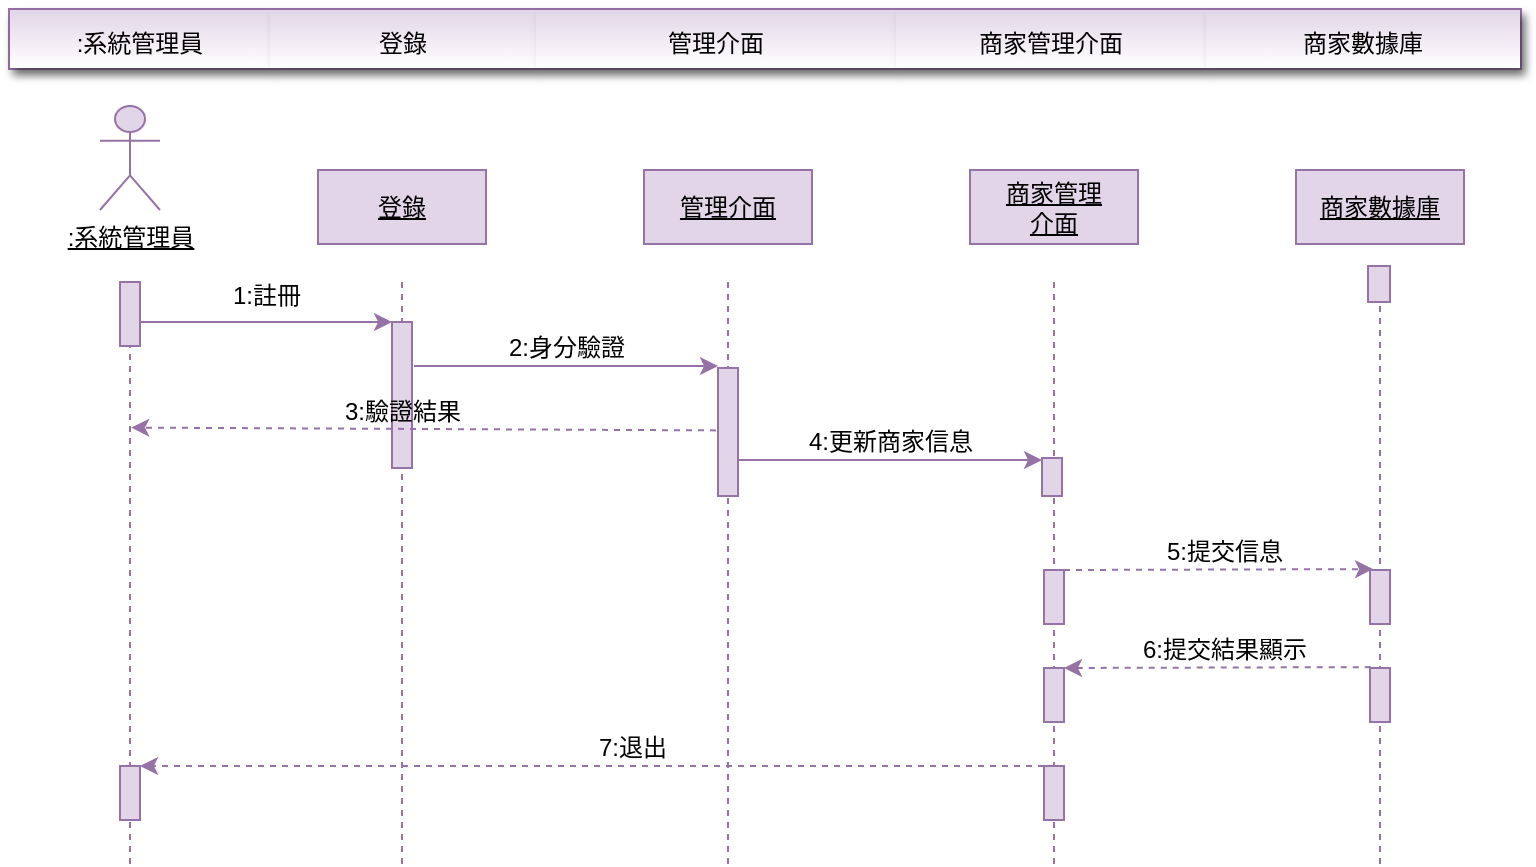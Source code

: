 <mxfile version="22.1.11" type="github">
  <diagram name="Page-1" id="dCJvhaRmcNz_UA6fJpxg">
    <mxGraphModel dx="492" dy="481" grid="0" gridSize="10" guides="1" tooltips="1" connect="1" arrows="1" fold="1" page="1" pageScale="1" pageWidth="827" pageHeight="1169" background="#FFFFFF" math="0" shadow="0">
      <root>
        <mxCell id="0" />
        <mxCell id="1" parent="0" />
        <mxCell id="9Sx_1llRjn7t0OkJl_CT-1" value="" style="line;strokeWidth=1;direction=south;html=1;strokeColor=#9673a6;fillColor=#e1d5e7;dashed=1;labelBackgroundColor=none;" vertex="1" parent="1">
          <mxGeometry x="690" y="176" width="10" height="291" as="geometry" />
        </mxCell>
        <mxCell id="9Sx_1llRjn7t0OkJl_CT-3" value="&lt;u&gt;:系統管理員&lt;/u&gt;" style="shape=umlActor;verticalLabelPosition=bottom;verticalAlign=top;html=1;strokeColor=#9673a6;fillColor=#e1d5e7;labelBackgroundColor=none;" vertex="1" parent="1">
          <mxGeometry x="55" y="88" width="30" height="52" as="geometry" />
        </mxCell>
        <mxCell id="9Sx_1llRjn7t0OkJl_CT-4" value="&lt;u&gt;登錄&lt;/u&gt;" style="rounded=0;whiteSpace=wrap;html=1;strokeColor=#9673a6;fillColor=#e1d5e7;labelBackgroundColor=none;" vertex="1" parent="1">
          <mxGeometry x="164" y="120" width="84" height="37" as="geometry" />
        </mxCell>
        <mxCell id="9Sx_1llRjn7t0OkJl_CT-5" value="&lt;u&gt;商家管理&lt;br&gt;介面&lt;/u&gt;" style="rounded=0;whiteSpace=wrap;html=1;strokeColor=#9673a6;fillColor=#e1d5e7;labelBackgroundColor=none;" vertex="1" parent="1">
          <mxGeometry x="490" y="120" width="84" height="37" as="geometry" />
        </mxCell>
        <mxCell id="9Sx_1llRjn7t0OkJl_CT-6" value="&lt;u&gt;管理介面&lt;/u&gt;" style="rounded=0;whiteSpace=wrap;html=1;strokeColor=#9673a6;fillColor=#e1d5e7;labelBackgroundColor=none;" vertex="1" parent="1">
          <mxGeometry x="327" y="120" width="84" height="37" as="geometry" />
        </mxCell>
        <mxCell id="9Sx_1llRjn7t0OkJl_CT-7" value="" style="line;strokeWidth=1;direction=south;html=1;strokeColor=#9673a6;fillColor=#e1d5e7;dashed=1;labelBackgroundColor=none;" vertex="1" parent="1">
          <mxGeometry x="65" y="176" width="10" height="291" as="geometry" />
        </mxCell>
        <mxCell id="9Sx_1llRjn7t0OkJl_CT-8" value="" style="line;strokeWidth=1;direction=south;html=1;strokeColor=#9673a6;fillColor=#e1d5e7;dashed=1;labelBackgroundColor=none;" vertex="1" parent="1">
          <mxGeometry x="364" y="176" width="10" height="291" as="geometry" />
        </mxCell>
        <mxCell id="9Sx_1llRjn7t0OkJl_CT-9" value="" style="line;strokeWidth=1;direction=south;html=1;strokeColor=#9673a6;fillColor=#e1d5e7;dashed=1;labelBackgroundColor=none;" vertex="1" parent="1">
          <mxGeometry x="201" y="176" width="10" height="291" as="geometry" />
        </mxCell>
        <mxCell id="9Sx_1llRjn7t0OkJl_CT-10" value="" style="line;strokeWidth=1;direction=south;html=1;strokeColor=#9673a6;fillColor=#e1d5e7;dashed=1;labelBackgroundColor=none;" vertex="1" parent="1">
          <mxGeometry x="527" y="176" width="10" height="291" as="geometry" />
        </mxCell>
        <mxCell id="9Sx_1llRjn7t0OkJl_CT-11" value="" style="edgeStyle=orthogonalEdgeStyle;rounded=0;orthogonalLoop=1;jettySize=auto;html=1;curved=0;strokeColor=#9673a6;labelBackgroundColor=none;fontColor=default;fillColor=#e1d5e7;" edge="1" parent="1">
          <mxGeometry relative="1" as="geometry">
            <mxPoint x="75" y="196" as="sourcePoint" />
            <mxPoint x="201" y="196" as="targetPoint" />
          </mxGeometry>
        </mxCell>
        <mxCell id="9Sx_1llRjn7t0OkJl_CT-12" value="" style="html=1;points=[[0,0,0,0,5],[0,1,0,0,-5],[1,0,0,0,5],[1,1,0,0,-5]];perimeter=orthogonalPerimeter;outlineConnect=0;targetShapes=umlLifeline;portConstraint=eastwest;newEdgeStyle={&quot;curved&quot;:0,&quot;rounded&quot;:0};strokeColor=#9673a6;fillColor=#e1d5e7;labelBackgroundColor=none;" vertex="1" parent="1">
          <mxGeometry x="65" y="176" width="10" height="32" as="geometry" />
        </mxCell>
        <mxCell id="9Sx_1llRjn7t0OkJl_CT-13" value="" style="html=1;points=[[0,0,0,0,5],[0,1,0,0,-5],[1,0,0,0,5],[1,1,0,0,-5]];perimeter=orthogonalPerimeter;outlineConnect=0;targetShapes=umlLifeline;portConstraint=eastwest;newEdgeStyle={&quot;curved&quot;:0,&quot;rounded&quot;:0};strokeColor=#9673a6;fillColor=#e1d5e7;labelBackgroundColor=none;" vertex="1" parent="1">
          <mxGeometry x="201" y="196" width="10" height="73" as="geometry" />
        </mxCell>
        <mxCell id="9Sx_1llRjn7t0OkJl_CT-14" value="1:註冊" style="text;html=1;align=center;verticalAlign=middle;resizable=0;points=[];autosize=1;labelBackgroundColor=none;" vertex="1" parent="1">
          <mxGeometry x="112" y="170" width="52" height="26" as="geometry" />
        </mxCell>
        <mxCell id="9Sx_1llRjn7t0OkJl_CT-15" value="" style="html=1;points=[[0,0,0,0,5],[0,1,0,0,-5],[1,0,0,0,5],[1,1,0,0,-5]];perimeter=orthogonalPerimeter;outlineConnect=0;targetShapes=umlLifeline;portConstraint=eastwest;newEdgeStyle={&quot;curved&quot;:0,&quot;rounded&quot;:0};strokeColor=#9673a6;fillColor=#e1d5e7;labelBackgroundColor=none;" vertex="1" parent="1">
          <mxGeometry x="364" y="219" width="10" height="64" as="geometry" />
        </mxCell>
        <mxCell id="9Sx_1llRjn7t0OkJl_CT-16" value="" style="edgeStyle=orthogonalEdgeStyle;rounded=0;orthogonalLoop=1;jettySize=auto;html=1;curved=0;strokeColor=#9673a6;labelBackgroundColor=none;fontColor=default;fillColor=#e1d5e7;" edge="1" parent="1">
          <mxGeometry relative="1" as="geometry">
            <mxPoint x="212" y="218" as="sourcePoint" />
            <mxPoint x="364" y="218" as="targetPoint" />
          </mxGeometry>
        </mxCell>
        <mxCell id="9Sx_1llRjn7t0OkJl_CT-17" value="2:身分驗證" style="text;html=1;align=center;verticalAlign=middle;resizable=0;points=[];autosize=1;labelBackgroundColor=none;" vertex="1" parent="1">
          <mxGeometry x="250" y="196" width="76" height="26" as="geometry" />
        </mxCell>
        <mxCell id="9Sx_1llRjn7t0OkJl_CT-18" value="" style="html=1;points=[[0,0,0,0,5],[0,1,0,0,-5],[1,0,0,0,5],[1,1,0,0,-5]];perimeter=orthogonalPerimeter;outlineConnect=0;targetShapes=umlLifeline;portConstraint=eastwest;newEdgeStyle={&quot;curved&quot;:0,&quot;rounded&quot;:0};strokeColor=#9673a6;fillColor=#e1d5e7;labelBackgroundColor=none;" vertex="1" parent="1">
          <mxGeometry x="526" y="264" width="10" height="19" as="geometry" />
        </mxCell>
        <mxCell id="9Sx_1llRjn7t0OkJl_CT-19" value="" style="edgeStyle=orthogonalEdgeStyle;rounded=0;orthogonalLoop=1;jettySize=auto;html=1;curved=0;strokeColor=#9673a6;labelBackgroundColor=none;fontColor=default;fillColor=#e1d5e7;" edge="1" parent="1">
          <mxGeometry relative="1" as="geometry">
            <mxPoint x="374" y="265" as="sourcePoint" />
            <mxPoint x="526" y="265" as="targetPoint" />
          </mxGeometry>
        </mxCell>
        <mxCell id="9Sx_1llRjn7t0OkJl_CT-20" value="4:更新商家信息" style="text;html=1;align=center;verticalAlign=middle;resizable=0;points=[];autosize=1;labelBackgroundColor=none;" vertex="1" parent="1">
          <mxGeometry x="400" y="243" width="100" height="26" as="geometry" />
        </mxCell>
        <mxCell id="9Sx_1llRjn7t0OkJl_CT-21" value="" style="html=1;points=[[0,0,0,0,5],[0,1,0,0,-5],[1,0,0,0,5],[1,1,0,0,-5]];perimeter=orthogonalPerimeter;outlineConnect=0;targetShapes=umlLifeline;portConstraint=eastwest;newEdgeStyle={&quot;curved&quot;:0,&quot;rounded&quot;:0};strokeColor=#9673a6;fillColor=#e1d5e7;labelBackgroundColor=none;" vertex="1" parent="1">
          <mxGeometry x="527" y="320" width="10" height="27" as="geometry" />
        </mxCell>
        <mxCell id="9Sx_1llRjn7t0OkJl_CT-22" value="" style="rounded=0;orthogonalLoop=1;jettySize=auto;html=1;strokeColor=#9673a6;labelBackgroundColor=none;fontColor=default;entryX=0.763;entryY=0.14;entryDx=0;entryDy=0;entryPerimeter=0;dashed=1;fillColor=#e1d5e7;" edge="1" parent="1" source="9Sx_1llRjn7t0OkJl_CT-49">
          <mxGeometry relative="1" as="geometry">
            <mxPoint x="367.4" y="419.41" as="sourcePoint" />
            <mxPoint x="75.0" y="418.004" as="targetPoint" />
          </mxGeometry>
        </mxCell>
        <mxCell id="9Sx_1llRjn7t0OkJl_CT-23" value="" style="html=1;points=[[0,0,0,0,5],[0,1,0,0,-5],[1,0,0,0,5],[1,1,0,0,-5]];perimeter=orthogonalPerimeter;outlineConnect=0;targetShapes=umlLifeline;portConstraint=eastwest;newEdgeStyle={&quot;curved&quot;:0,&quot;rounded&quot;:0};strokeColor=#9673a6;fillColor=#e1d5e7;labelBackgroundColor=none;" vertex="1" parent="1">
          <mxGeometry x="690" y="320" width="10" height="27" as="geometry" />
        </mxCell>
        <mxCell id="9Sx_1llRjn7t0OkJl_CT-24" value="7:退出" style="text;html=1;align=center;verticalAlign=middle;resizable=0;points=[];autosize=1;labelBackgroundColor=none;" vertex="1" parent="1">
          <mxGeometry x="295" y="396" width="52" height="26" as="geometry" />
        </mxCell>
        <mxCell id="9Sx_1llRjn7t0OkJl_CT-25" value="5:提交信息" style="text;html=1;align=center;verticalAlign=middle;resizable=0;points=[];autosize=1;labelBackgroundColor=none;" vertex="1" parent="1">
          <mxGeometry x="579" y="298" width="76" height="26" as="geometry" />
        </mxCell>
        <mxCell id="9Sx_1llRjn7t0OkJl_CT-26" value="" style="shape=table;startSize=0;container=1;collapsible=0;childLayout=tableLayout;fontSize=16;strokeColor=#9673a6;fillColor=default;swimlaneFillColor=#B5739D;gradientDirection=south;rounded=1;gradientColor=#FFFFFF;swimlaneLine=1;shadow=1;strokeWidth=2;" vertex="1" parent="1">
          <mxGeometry x="10" y="40" width="755" height="29" as="geometry" />
        </mxCell>
        <mxCell id="9Sx_1llRjn7t0OkJl_CT-27" style="shape=tableRow;horizontal=0;startSize=0;swimlaneHead=0;swimlaneBody=0;strokeColor=#9673a6;top=0;left=0;bottom=0;right=0;collapsible=0;dropTarget=0;fillColor=#e1d5e7;points=[[0,0.5],[1,0.5]];portConstraint=eastwest;fontSize=16;swimlaneFillColor=#B5739D;swimlaneLine=1;shadow=1;strokeWidth=2;" vertex="1" parent="9Sx_1llRjn7t0OkJl_CT-26">
          <mxGeometry width="755" height="29" as="geometry" />
        </mxCell>
        <mxCell id="9Sx_1llRjn7t0OkJl_CT-28" value="&lt;font style=&quot;font-size: 12px;&quot;&gt;:系統管理員&lt;/font&gt;" style="shape=partialRectangle;html=1;whiteSpace=wrap;connectable=0;strokeColor=#9673a6;overflow=hidden;fillColor=#e1d5e7;top=0;left=0;bottom=0;right=0;pointerEvents=1;fontSize=16;gradientColor=#FFFFFF;swimlaneFillColor=#B5739D;swimlaneLine=1;shadow=1;strokeWidth=2;" vertex="1" parent="9Sx_1llRjn7t0OkJl_CT-27">
          <mxGeometry width="130" height="29" as="geometry">
            <mxRectangle width="130" height="29" as="alternateBounds" />
          </mxGeometry>
        </mxCell>
        <mxCell id="9Sx_1llRjn7t0OkJl_CT-29" value="&lt;font style=&quot;font-size: 12px;&quot;&gt;登錄&lt;/font&gt;" style="shape=partialRectangle;html=1;whiteSpace=wrap;connectable=0;strokeColor=#9673a6;overflow=hidden;fillColor=#e1d5e7;top=0;left=0;bottom=0;right=0;pointerEvents=1;fontSize=16;gradientColor=#FFFFFF;swimlaneFillColor=#B5739D;swimlaneLine=1;shadow=1;strokeWidth=2;" vertex="1" parent="9Sx_1llRjn7t0OkJl_CT-27">
          <mxGeometry x="130" width="133" height="29" as="geometry">
            <mxRectangle width="133" height="29" as="alternateBounds" />
          </mxGeometry>
        </mxCell>
        <mxCell id="9Sx_1llRjn7t0OkJl_CT-30" value="&lt;font style=&quot;font-size: 12px;&quot;&gt;管理介面&lt;/font&gt;" style="shape=partialRectangle;html=1;whiteSpace=wrap;connectable=0;strokeColor=#9673a6;overflow=hidden;fillColor=#e1d5e7;top=0;left=0;bottom=0;right=0;pointerEvents=1;fontSize=16;gradientColor=#FFFFFF;swimlaneFillColor=#B5739D;swimlaneLine=1;shadow=1;strokeWidth=2;" vertex="1" parent="9Sx_1llRjn7t0OkJl_CT-27">
          <mxGeometry x="263" width="180" height="29" as="geometry">
            <mxRectangle width="180" height="29" as="alternateBounds" />
          </mxGeometry>
        </mxCell>
        <mxCell id="9Sx_1llRjn7t0OkJl_CT-31" value="&lt;span style=&quot;font-size: 12px;&quot;&gt;商家管理介面&lt;/span&gt;" style="shape=partialRectangle;html=1;whiteSpace=wrap;connectable=0;strokeColor=#9673a6;overflow=hidden;fillColor=#e1d5e7;top=0;left=0;bottom=0;right=0;pointerEvents=1;fontSize=16;shadow=1;gradientColor=#FFFFFF;swimlaneFillColor=#B5739D;swimlaneLine=1;strokeWidth=2;" vertex="1" parent="9Sx_1llRjn7t0OkJl_CT-27">
          <mxGeometry x="443" width="155" height="29" as="geometry">
            <mxRectangle width="155" height="29" as="alternateBounds" />
          </mxGeometry>
        </mxCell>
        <mxCell id="9Sx_1llRjn7t0OkJl_CT-32" value="&lt;font style=&quot;font-size: 12px;&quot;&gt;商家數據庫&lt;/font&gt;" style="shape=partialRectangle;html=1;whiteSpace=wrap;connectable=0;strokeColor=#9673a6;overflow=hidden;fillColor=#e1d5e7;top=0;left=0;bottom=0;right=0;pointerEvents=1;fontSize=16;shadow=1;gradientColor=#FFFFFF;swimlaneFillColor=#B5739D;swimlaneLine=1;strokeWidth=2;" vertex="1" parent="9Sx_1llRjn7t0OkJl_CT-27">
          <mxGeometry x="598" width="157" height="29" as="geometry">
            <mxRectangle width="157" height="29" as="alternateBounds" />
          </mxGeometry>
        </mxCell>
        <mxCell id="9Sx_1llRjn7t0OkJl_CT-33" value="&lt;u&gt;商家數據庫&lt;/u&gt;" style="rounded=0;whiteSpace=wrap;html=1;strokeColor=#9673a6;fillColor=#e1d5e7;labelBackgroundColor=none;" vertex="1" parent="1">
          <mxGeometry x="653" y="120" width="84" height="37" as="geometry" />
        </mxCell>
        <mxCell id="9Sx_1llRjn7t0OkJl_CT-40" value="" style="html=1;points=[[0,0,0,0,5],[0,1,0,0,-5],[1,0,0,0,5],[1,1,0,0,-5]];perimeter=orthogonalPerimeter;outlineConnect=0;targetShapes=umlLifeline;portConstraint=eastwest;newEdgeStyle={&quot;curved&quot;:0,&quot;rounded&quot;:0};strokeColor=#9673a6;fillColor=#e1d5e7;labelBackgroundColor=none;" vertex="1" parent="1">
          <mxGeometry x="689" y="168" width="11" height="18" as="geometry" />
        </mxCell>
        <mxCell id="9Sx_1llRjn7t0OkJl_CT-41" value="" style="rounded=0;orthogonalLoop=1;jettySize=auto;html=1;strokeColor=#9673a6;labelBackgroundColor=none;fontColor=default;entryX=0.763;entryY=0.14;entryDx=0;entryDy=0;entryPerimeter=0;dashed=1;fillColor=#e1d5e7;" edge="1" parent="1">
          <mxGeometry relative="1" as="geometry">
            <mxPoint x="363" y="250.2" as="sourcePoint" />
            <mxPoint x="70.6" y="248.794" as="targetPoint" />
          </mxGeometry>
        </mxCell>
        <mxCell id="9Sx_1llRjn7t0OkJl_CT-42" value="3:驗證結果" style="text;html=1;align=center;verticalAlign=middle;resizable=0;points=[];autosize=1;labelBackgroundColor=none;" vertex="1" parent="1">
          <mxGeometry x="168" y="228" width="76" height="26" as="geometry" />
        </mxCell>
        <mxCell id="9Sx_1llRjn7t0OkJl_CT-43" value="" style="rounded=0;orthogonalLoop=1;jettySize=auto;html=1;strokeColor=#9673a6;dashed=1;labelBackgroundColor=none;fontColor=default;entryX=1.043;entryY=0.011;entryDx=0;entryDy=0;entryPerimeter=0;fillColor=#e1d5e7;" edge="1" parent="1">
          <mxGeometry relative="1" as="geometry">
            <mxPoint x="537" y="320" as="sourcePoint" />
            <mxPoint x="691.5" y="319.557" as="targetPoint" />
          </mxGeometry>
        </mxCell>
        <mxCell id="9Sx_1llRjn7t0OkJl_CT-44" value="" style="html=1;points=[[0,0,0,0,5],[0,1,0,0,-5],[1,0,0,0,5],[1,1,0,0,-5]];perimeter=orthogonalPerimeter;outlineConnect=0;targetShapes=umlLifeline;portConstraint=eastwest;newEdgeStyle={&quot;curved&quot;:0,&quot;rounded&quot;:0};strokeColor=#9673a6;fillColor=#e1d5e7;labelBackgroundColor=none;" vertex="1" parent="1">
          <mxGeometry x="527" y="369" width="10" height="27" as="geometry" />
        </mxCell>
        <mxCell id="9Sx_1llRjn7t0OkJl_CT-45" value="" style="html=1;points=[[0,0,0,0,5],[0,1,0,0,-5],[1,0,0,0,5],[1,1,0,0,-5]];perimeter=orthogonalPerimeter;outlineConnect=0;targetShapes=umlLifeline;portConstraint=eastwest;newEdgeStyle={&quot;curved&quot;:0,&quot;rounded&quot;:0};strokeColor=#9673a6;fillColor=#e1d5e7;labelBackgroundColor=none;" vertex="1" parent="1">
          <mxGeometry x="690" y="369" width="10" height="27" as="geometry" />
        </mxCell>
        <mxCell id="9Sx_1llRjn7t0OkJl_CT-46" value="6:提交結果顯示" style="text;html=1;align=center;verticalAlign=middle;resizable=0;points=[];autosize=1;labelBackgroundColor=none;" vertex="1" parent="1">
          <mxGeometry x="567" y="347" width="100" height="26" as="geometry" />
        </mxCell>
        <mxCell id="9Sx_1llRjn7t0OkJl_CT-47" value="" style="rounded=0;orthogonalLoop=1;jettySize=auto;html=1;strokeColor=#9673a6;dashed=1;labelBackgroundColor=none;fontColor=default;entryX=1.043;entryY=0.011;entryDx=0;entryDy=0;entryPerimeter=0;startArrow=classic;startFill=1;endArrow=none;endFill=0;fillColor=#e1d5e7;" edge="1" parent="1">
          <mxGeometry relative="1" as="geometry">
            <mxPoint x="537" y="369" as="sourcePoint" />
            <mxPoint x="691.5" y="368.557" as="targetPoint" />
          </mxGeometry>
        </mxCell>
        <mxCell id="9Sx_1llRjn7t0OkJl_CT-49" value="" style="html=1;points=[[0,0,0,0,5],[0,1,0,0,-5],[1,0,0,0,5],[1,1,0,0,-5]];perimeter=orthogonalPerimeter;outlineConnect=0;targetShapes=umlLifeline;portConstraint=eastwest;newEdgeStyle={&quot;curved&quot;:0,&quot;rounded&quot;:0};strokeColor=#9673a6;fillColor=#e1d5e7;labelBackgroundColor=none;" vertex="1" parent="1">
          <mxGeometry x="527" y="418" width="10" height="27" as="geometry" />
        </mxCell>
        <mxCell id="9Sx_1llRjn7t0OkJl_CT-50" value="" style="html=1;points=[[0,0,0,0,5],[0,1,0,0,-5],[1,0,0,0,5],[1,1,0,0,-5]];perimeter=orthogonalPerimeter;outlineConnect=0;targetShapes=umlLifeline;portConstraint=eastwest;newEdgeStyle={&quot;curved&quot;:0,&quot;rounded&quot;:0};strokeColor=#9673a6;fillColor=#e1d5e7;labelBackgroundColor=none;" vertex="1" parent="1">
          <mxGeometry x="65" y="418" width="10" height="27" as="geometry" />
        </mxCell>
      </root>
    </mxGraphModel>
  </diagram>
</mxfile>
